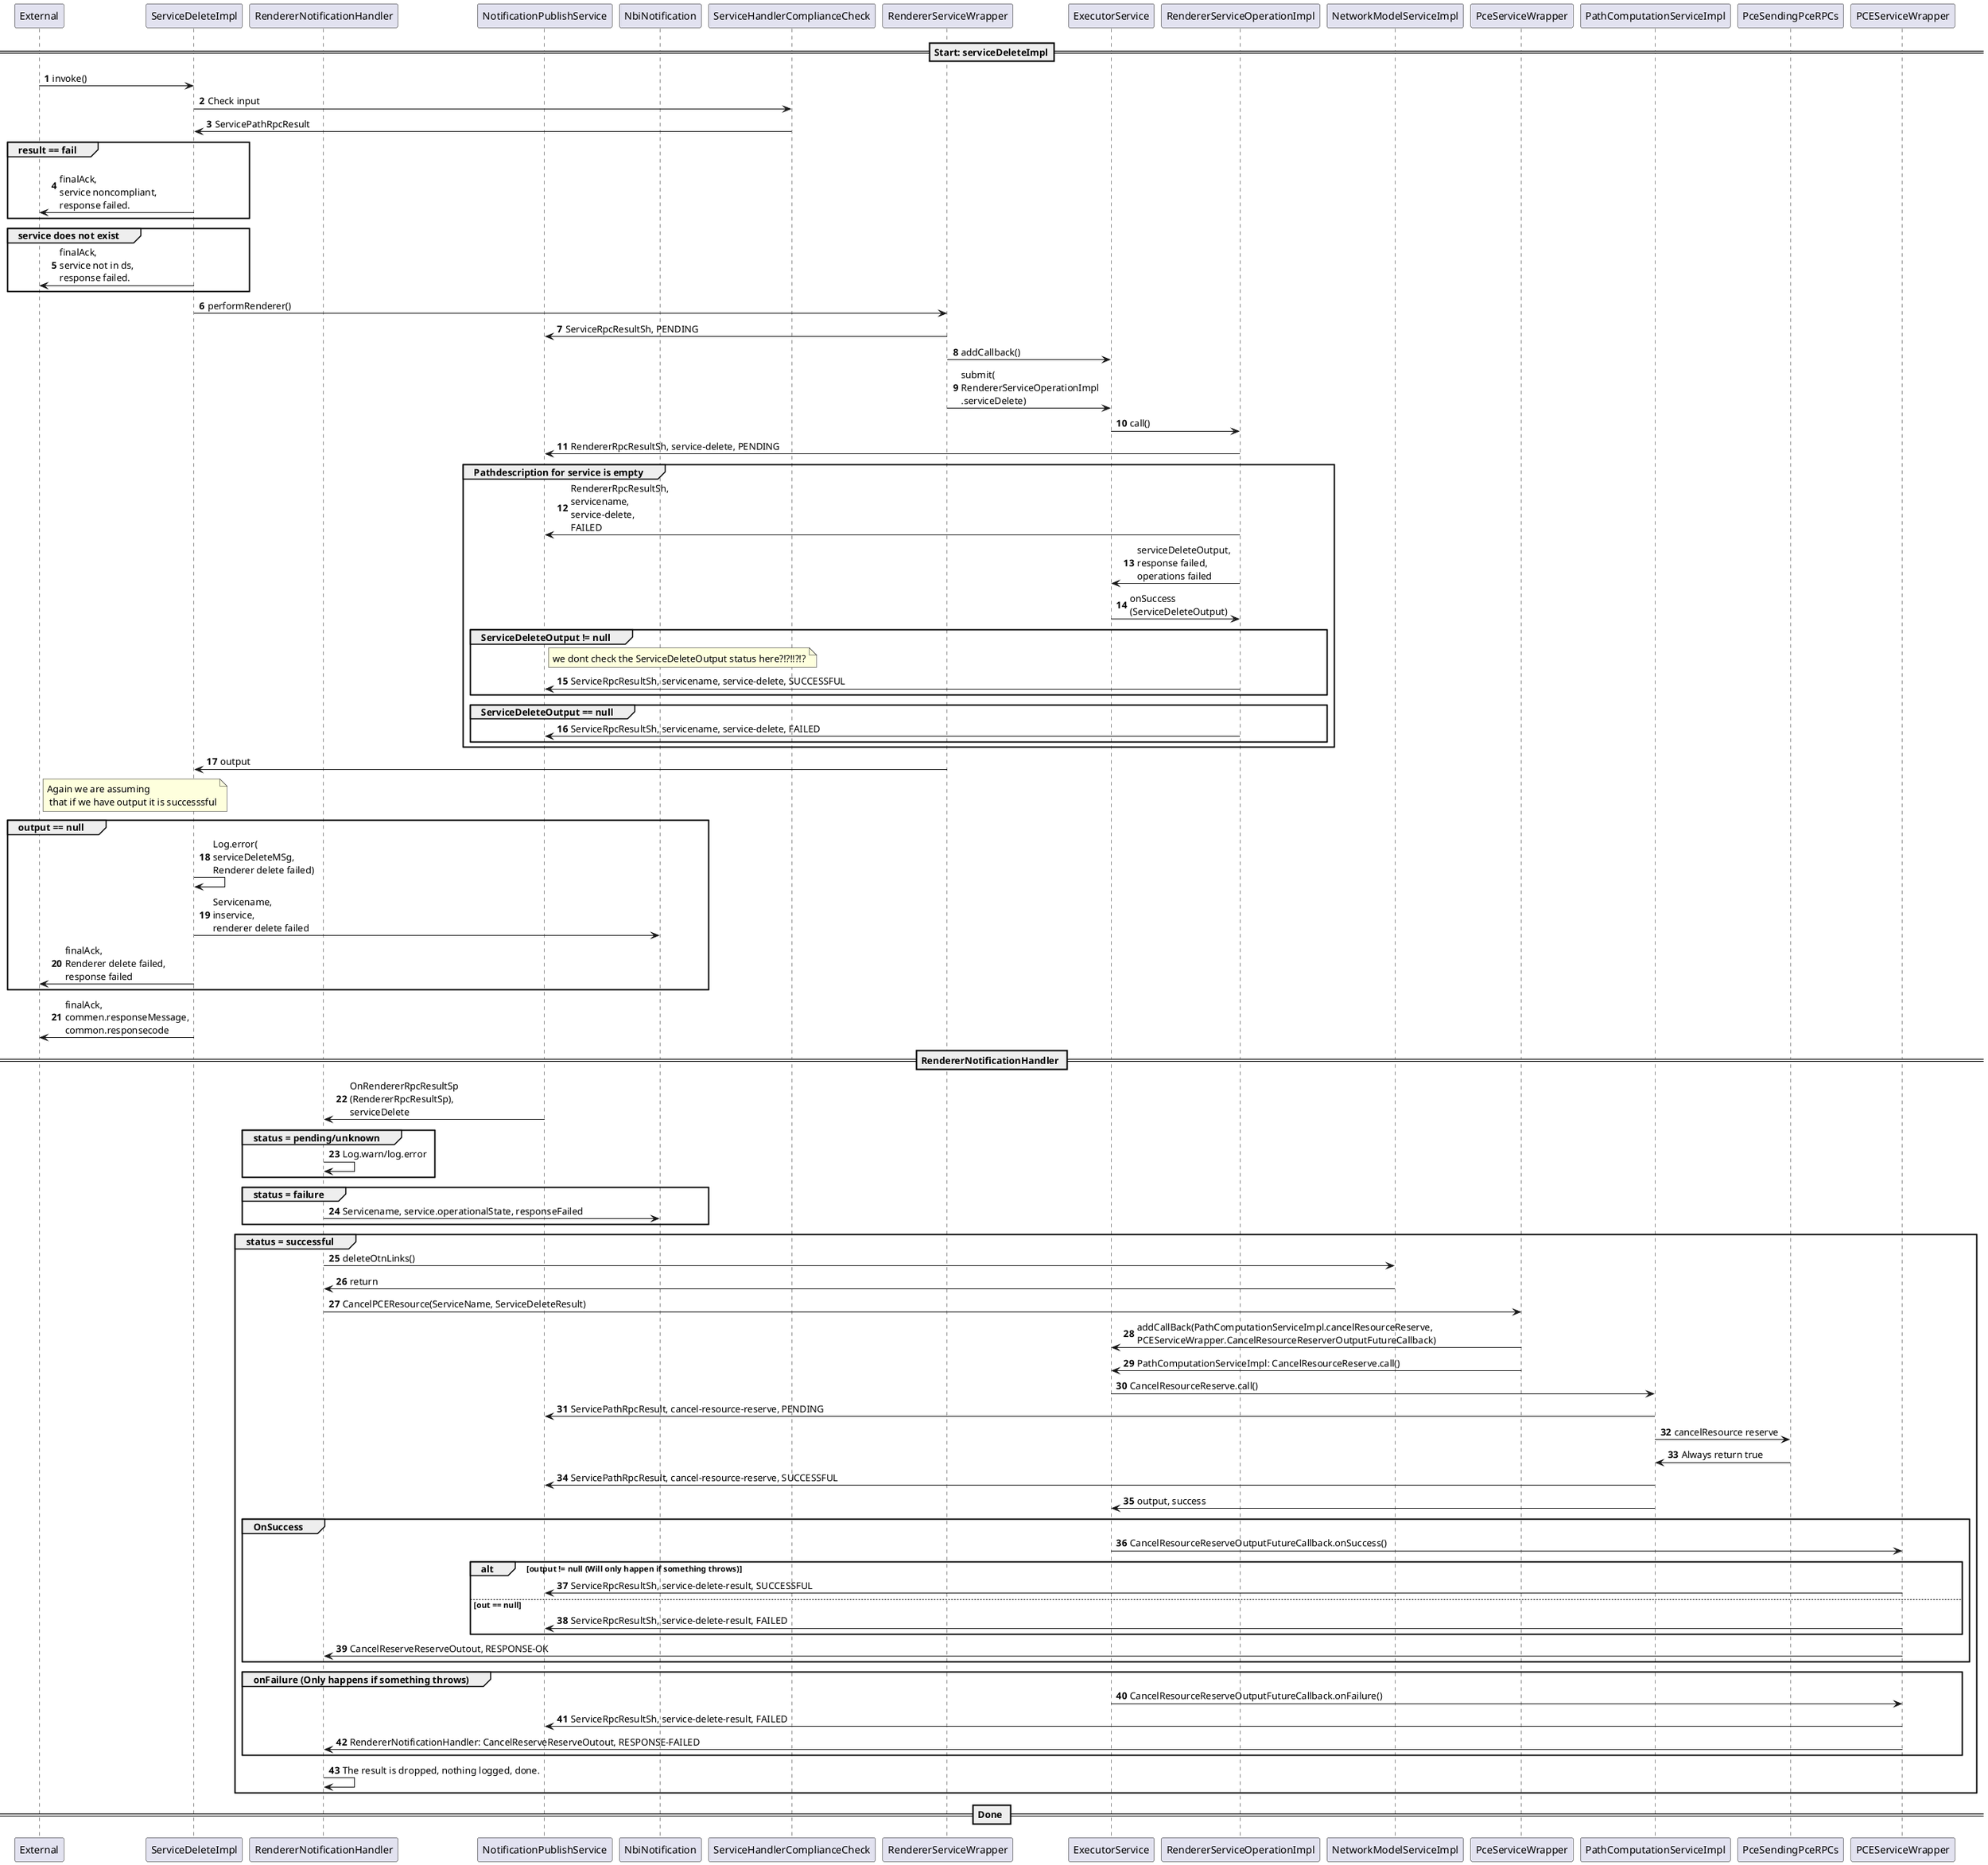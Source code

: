 
@startuml
'https://plantuml.com/sequence-diagram
participant External
participant ServiceDeleteImpl
participant RendererNotificationHandler
participant NotificationPublishService
participant NbiNotification

autonumber
== Start: serviceDeleteImpl==
External -> ServiceDeleteImpl: invoke()
ServiceDeleteImpl -> ServiceHandlerComplianceCheck: Check input
ServiceHandlerComplianceCheck -> ServiceDeleteImpl: ServicePathRpcResult
group result == fail
    ServiceDeleteImpl -> External:\nfinalAck,\nservice noncompliant,\nresponse failed.
end group
group service does not exist
    ServiceDeleteImpl -> External: finalAck,\nservice not in ds,\nresponse failed.
end group

ServiceDeleteImpl -> RendererServiceWrapper: performRenderer()
RendererServiceWrapper -> NotificationPublishService: ServiceRpcResultSh, PENDING
RendererServiceWrapper -> ExecutorService: addCallback()
RendererServiceWrapper -> ExecutorService: submit(\nRendererServiceOperationImpl\n.serviceDelete)
ExecutorService -> RendererServiceOperationImpl: call()
RendererServiceOperationImpl -> NotificationPublishService: RendererRpcResultSh, service-delete, PENDING

group Pathdescription for service is empty
    RendererServiceOperationImpl -> NotificationPublishService: RendererRpcResultSh,\nservicename,\nservice-delete,\nFAILED
    RendererServiceOperationImpl -> ExecutorService: serviceDeleteOutput,\nresponse failed,\noperations failed
    ExecutorService -> RendererServiceOperationImpl: onSuccess\n(ServiceDeleteOutput)
    group ServiceDeleteOutput != null
        note right of NotificationPublishService: we dont check the ServiceDeleteOutput status here?!?!!?!?
        RendererServiceOperationImpl -> NotificationPublishService:  ServiceRpcResultSh, servicename, service-delete, SUCCESSFUL
        end group
    group ServiceDeleteOutput == null
        RendererServiceOperationImpl -> NotificationPublishService: ServiceRpcResultSh, servicename, service-delete, FAILED
     end group
end group

RendererServiceWrapper -> ServiceDeleteImpl: output
note right of External: Again we are assuming\n that if we have output it is successsful
group output == null
    ServiceDeleteImpl -> ServiceDeleteImpl:Log.error(\nserviceDeleteMSg, \nRenderer delete failed)
    ServiceDeleteImpl -> NbiNotification: Servicename,\ninservice,\nrenderer delete failed
    ServiceDeleteImpl -> External: finalAck,\nRenderer delete failed,\nresponse failed
end group

ServiceDeleteImpl -> External: finalAck,\ncommen.responseMessage,\ncommon.responsecode

== RendererNotificationHandler ==
NotificationPublishService -> RendererNotificationHandler: OnRendererRpcResultSp\n(RendererRpcResultSp),\nserviceDelete
group status = pending/unknown
RendererNotificationHandler -> RendererNotificationHandler: Log.warn/log.error
end group
group status = failure
RendererNotificationHandler -> NbiNotification: Servicename, service.operationalState, responseFailed
end group
group status = successful
RendererNotificationHandler -> NetworkModelServiceImpl: deleteOtnLinks()
NetworkModelServiceImpl -> RendererNotificationHandler: return
RendererNotificationHandler -> PceServiceWrapper: CancelPCEResource(ServiceName, ServiceDeleteResult)
PceServiceWrapper -> ExecutorService: addCallBack(PathComputationServiceImpl.cancelResourceReserve,\nPCEServiceWrapper.CancelResourceReserverOutputFutureCallback)
PceServiceWrapper -> ExecutorService: PathComputationServiceImpl: CancelResourceReserve.call()
ExecutorService -> PathComputationServiceImpl: CancelResourceReserve.call()
PathComputationServiceImpl -> NotificationPublishService: ServicePathRpcResult, cancel-resource-reserve, PENDING
PathComputationServiceImpl -> PceSendingPceRPCs: cancelResource reserve
PceSendingPceRPCs -> PathComputationServiceImpl: Always return true
PathComputationServiceImpl -> NotificationPublishService: ServicePathRpcResult, cancel-resource-reserve, SUCCESSFUL
PathComputationServiceImpl -> ExecutorService: output, success

group OnSuccess
ExecutorService -> PCEServiceWrapper: CancelResourceReserveOutputFutureCallback.onSuccess()
alt output != null (Will only happen if something throws)
PCEServiceWrapper -> NotificationPublishService: ServiceRpcResultSh, service-delete-result, SUCCESSFUL
else out == null
PCEServiceWrapper -> NotificationPublishService: ServiceRpcResultSh, service-delete-result, FAILED
end
PCEServiceWrapper -> RendererNotificationHandler: CancelReserveReserveOutout, RESPONSE-OK
end group

group onFailure (Only happens if something throws)
ExecutorService -> PCEServiceWrapper: CancelResourceReserveOutputFutureCallback.onFailure()
PCEServiceWrapper -> NotificationPublishService: ServiceRpcResultSh, service-delete-result, FAILED
PCEServiceWrapper -> RendererNotificationHandler: RendererNotificationHandler: CancelReserveReserveOutout, RESPONSE-FAILED
end group
RendererNotificationHandler -> RendererNotificationHandler: The result is dropped, nothing logged, done.
end group

== Done ==
@enduml
